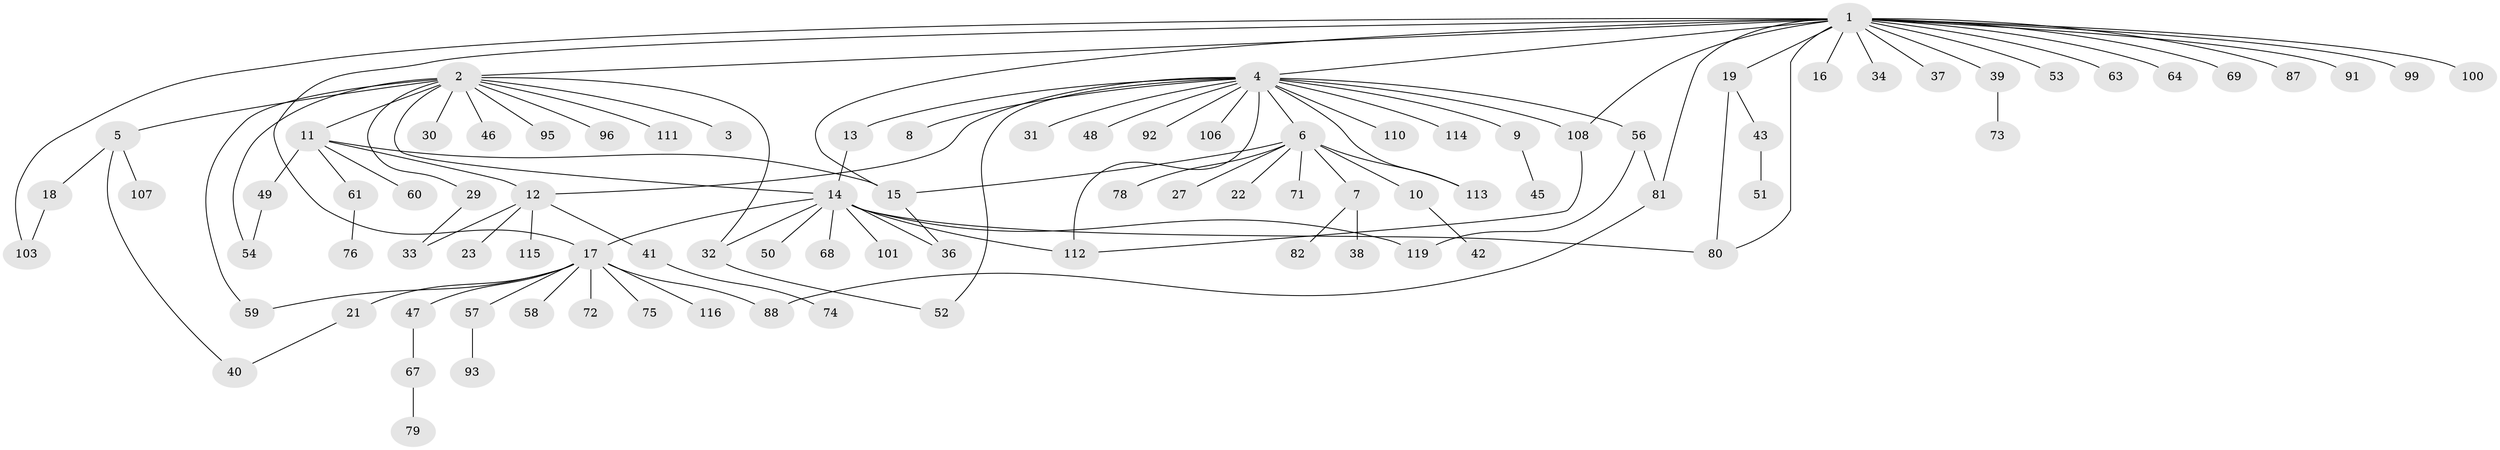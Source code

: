 // Generated by graph-tools (version 1.1) at 2025/23/03/03/25 07:23:51]
// undirected, 91 vertices, 112 edges
graph export_dot {
graph [start="1"]
  node [color=gray90,style=filled];
  1 [super="+24"];
  2 [super="+44"];
  3;
  4 [super="+28"];
  5 [super="+66"];
  6 [super="+104"];
  7 [super="+102"];
  8 [super="+20"];
  9;
  10 [super="+25"];
  11 [super="+85"];
  12 [super="+26"];
  13;
  14 [super="+84"];
  15 [super="+105"];
  16;
  17 [super="+35"];
  18 [super="+86"];
  19;
  21;
  22;
  23;
  27;
  29 [super="+70"];
  30;
  31 [super="+98"];
  32;
  33 [super="+62"];
  34;
  36 [super="+122"];
  37;
  38;
  39 [super="+77"];
  40 [super="+65"];
  41;
  42;
  43;
  45;
  46;
  47;
  48;
  49;
  50;
  51 [super="+118"];
  52;
  53;
  54 [super="+55"];
  56 [super="+120"];
  57;
  58;
  59;
  60;
  61 [super="+109"];
  63;
  64 [super="+97"];
  67 [super="+83"];
  68;
  69;
  71;
  72;
  73;
  74;
  75;
  76;
  78 [super="+89"];
  79;
  80 [super="+94"];
  81 [super="+90"];
  82;
  87;
  88;
  91;
  92;
  93;
  95;
  96;
  99;
  100;
  101;
  103 [super="+121"];
  106;
  107;
  108;
  110;
  111;
  112 [super="+117"];
  113;
  114;
  115;
  116;
  119;
  1 -- 2;
  1 -- 4;
  1 -- 15 [weight=2];
  1 -- 16;
  1 -- 17;
  1 -- 19;
  1 -- 34;
  1 -- 37;
  1 -- 39;
  1 -- 53;
  1 -- 63;
  1 -- 64;
  1 -- 69;
  1 -- 80;
  1 -- 87;
  1 -- 91;
  1 -- 99;
  1 -- 100;
  1 -- 103;
  1 -- 108;
  1 -- 81;
  2 -- 3;
  2 -- 5;
  2 -- 11;
  2 -- 14;
  2 -- 29;
  2 -- 30;
  2 -- 32;
  2 -- 46;
  2 -- 59;
  2 -- 95;
  2 -- 96;
  2 -- 111;
  2 -- 54;
  4 -- 6;
  4 -- 8;
  4 -- 9;
  4 -- 12;
  4 -- 13;
  4 -- 31;
  4 -- 48;
  4 -- 52;
  4 -- 56;
  4 -- 92;
  4 -- 106;
  4 -- 108;
  4 -- 110;
  4 -- 112;
  4 -- 113;
  4 -- 114;
  5 -- 18;
  5 -- 40;
  5 -- 107;
  6 -- 7;
  6 -- 10;
  6 -- 15;
  6 -- 22;
  6 -- 27;
  6 -- 71;
  6 -- 78;
  6 -- 113;
  7 -- 38;
  7 -- 82;
  9 -- 45;
  10 -- 42;
  11 -- 12;
  11 -- 15;
  11 -- 49;
  11 -- 60;
  11 -- 61;
  12 -- 23;
  12 -- 33;
  12 -- 41;
  12 -- 115;
  13 -- 14;
  14 -- 36;
  14 -- 50;
  14 -- 68;
  14 -- 112;
  14 -- 119;
  14 -- 32;
  14 -- 80;
  14 -- 17;
  14 -- 101;
  15 -- 36;
  17 -- 21;
  17 -- 47;
  17 -- 57;
  17 -- 59;
  17 -- 72;
  17 -- 75;
  17 -- 88;
  17 -- 116;
  17 -- 58;
  18 -- 103;
  19 -- 43;
  19 -- 80;
  21 -- 40;
  29 -- 33;
  32 -- 52;
  39 -- 73;
  41 -- 74;
  43 -- 51;
  47 -- 67;
  49 -- 54;
  56 -- 81;
  56 -- 119;
  57 -- 93;
  61 -- 76;
  67 -- 79;
  81 -- 88;
  108 -- 112;
}
